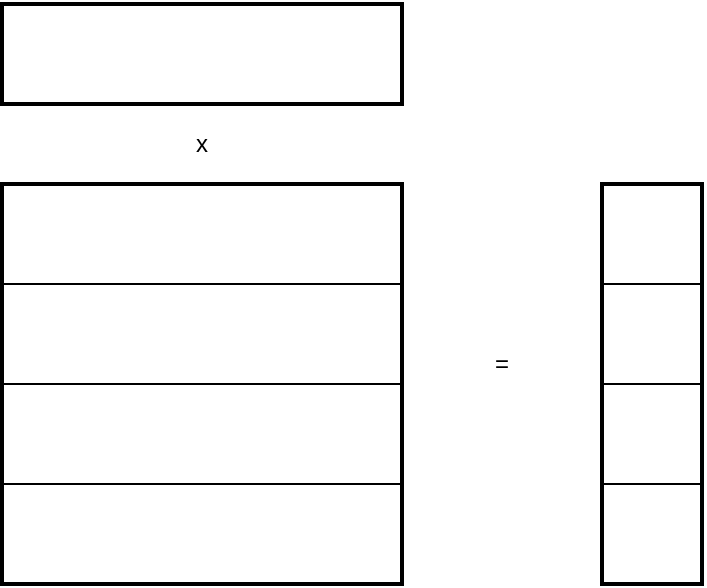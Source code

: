<mxfile version="12.9.10" type="device"><diagram id="Uuh8CPW9tOszpW9zf_HB" name="Page-1"><mxGraphModel dx="678" dy="409" grid="1" gridSize="10" guides="1" tooltips="1" connect="1" arrows="1" fold="1" page="1" pageScale="1" pageWidth="827" pageHeight="1169" math="0" shadow="0"><root><mxCell id="0"/><mxCell id="1" parent="0"/><mxCell id="eK9JlnjHhhJnoeONsGBV-1" value="" style="whiteSpace=wrap;html=1;aspect=fixed;strokeWidth=2;direction=south;" vertex="1" parent="1"><mxGeometry x="250" y="180" width="200" height="200" as="geometry"/></mxCell><mxCell id="eK9JlnjHhhJnoeONsGBV-3" value="" style="endArrow=none;html=1;entryX=0.25;entryY=0;entryDx=0;entryDy=0;exitX=0.25;exitY=1;exitDx=0;exitDy=0;" edge="1" parent="1" source="eK9JlnjHhhJnoeONsGBV-1" target="eK9JlnjHhhJnoeONsGBV-1"><mxGeometry width="50" height="50" relative="1" as="geometry"><mxPoint x="350" y="340" as="sourcePoint"/><mxPoint x="400" y="290" as="targetPoint"/></mxGeometry></mxCell><mxCell id="eK9JlnjHhhJnoeONsGBV-4" value="" style="endArrow=none;html=1;entryX=0.5;entryY=0;entryDx=0;entryDy=0;exitX=0.5;exitY=1;exitDx=0;exitDy=0;" edge="1" parent="1" source="eK9JlnjHhhJnoeONsGBV-1" target="eK9JlnjHhhJnoeONsGBV-1"><mxGeometry width="50" height="50" relative="1" as="geometry"><mxPoint x="310" y="390" as="sourcePoint"/><mxPoint x="310" y="190" as="targetPoint"/></mxGeometry></mxCell><mxCell id="eK9JlnjHhhJnoeONsGBV-5" value="" style="endArrow=none;html=1;entryX=0.75;entryY=0;entryDx=0;entryDy=0;exitX=0.75;exitY=1;exitDx=0;exitDy=0;" edge="1" parent="1" source="eK9JlnjHhhJnoeONsGBV-1" target="eK9JlnjHhhJnoeONsGBV-1"><mxGeometry width="50" height="50" relative="1" as="geometry"><mxPoint x="320" y="400" as="sourcePoint"/><mxPoint x="320" y="200" as="targetPoint"/></mxGeometry></mxCell><mxCell id="eK9JlnjHhhJnoeONsGBV-6" value="" style="whiteSpace=wrap;html=1;strokeWidth=2;direction=south;" vertex="1" parent="1"><mxGeometry x="550" y="180" width="50" height="200" as="geometry"/></mxCell><mxCell id="eK9JlnjHhhJnoeONsGBV-7" value="" style="whiteSpace=wrap;html=1;strokeWidth=2;direction=west;" vertex="1" parent="1"><mxGeometry x="250" y="90" width="200" height="50" as="geometry"/></mxCell><mxCell id="eK9JlnjHhhJnoeONsGBV-10" value="" style="endArrow=none;html=1;exitX=0.75;exitY=1;exitDx=0;exitDy=0;entryX=0.75;entryY=0;entryDx=0;entryDy=0;" edge="1" parent="1" source="eK9JlnjHhhJnoeONsGBV-6" target="eK9JlnjHhhJnoeONsGBV-6"><mxGeometry width="50" height="50" relative="1" as="geometry"><mxPoint x="400.0" y="150" as="sourcePoint"/><mxPoint x="400.0" y="100" as="targetPoint"/></mxGeometry></mxCell><mxCell id="eK9JlnjHhhJnoeONsGBV-11" value="" style="endArrow=none;html=1;entryX=0.5;entryY=0;entryDx=0;entryDy=0;exitX=0.5;exitY=1;exitDx=0;exitDy=0;" edge="1" parent="1" source="eK9JlnjHhhJnoeONsGBV-6" target="eK9JlnjHhhJnoeONsGBV-6"><mxGeometry width="50" height="50" relative="1" as="geometry"><mxPoint x="500" y="280" as="sourcePoint"/><mxPoint x="530" y="230" as="targetPoint"/></mxGeometry></mxCell><mxCell id="eK9JlnjHhhJnoeONsGBV-12" value="" style="endArrow=none;html=1;entryX=0.25;entryY=0;entryDx=0;entryDy=0;exitX=0.25;exitY=1;exitDx=0;exitDy=0;" edge="1" parent="1" source="eK9JlnjHhhJnoeONsGBV-6" target="eK9JlnjHhhJnoeONsGBV-6"><mxGeometry width="50" height="50" relative="1" as="geometry"><mxPoint x="710" y="170" as="sourcePoint"/><mxPoint x="760" y="170" as="targetPoint"/></mxGeometry></mxCell><mxCell id="eK9JlnjHhhJnoeONsGBV-13" value="x" style="text;html=1;strokeColor=none;fillColor=none;align=center;verticalAlign=middle;whiteSpace=wrap;rounded=0;" vertex="1" parent="1"><mxGeometry x="335" y="150" width="30" height="20" as="geometry"/></mxCell><mxCell id="eK9JlnjHhhJnoeONsGBV-14" value="=" style="text;html=1;strokeColor=none;fillColor=none;align=center;verticalAlign=middle;whiteSpace=wrap;rounded=0;" vertex="1" parent="1"><mxGeometry x="490" y="260" width="20" height="20" as="geometry"/></mxCell></root></mxGraphModel></diagram></mxfile>